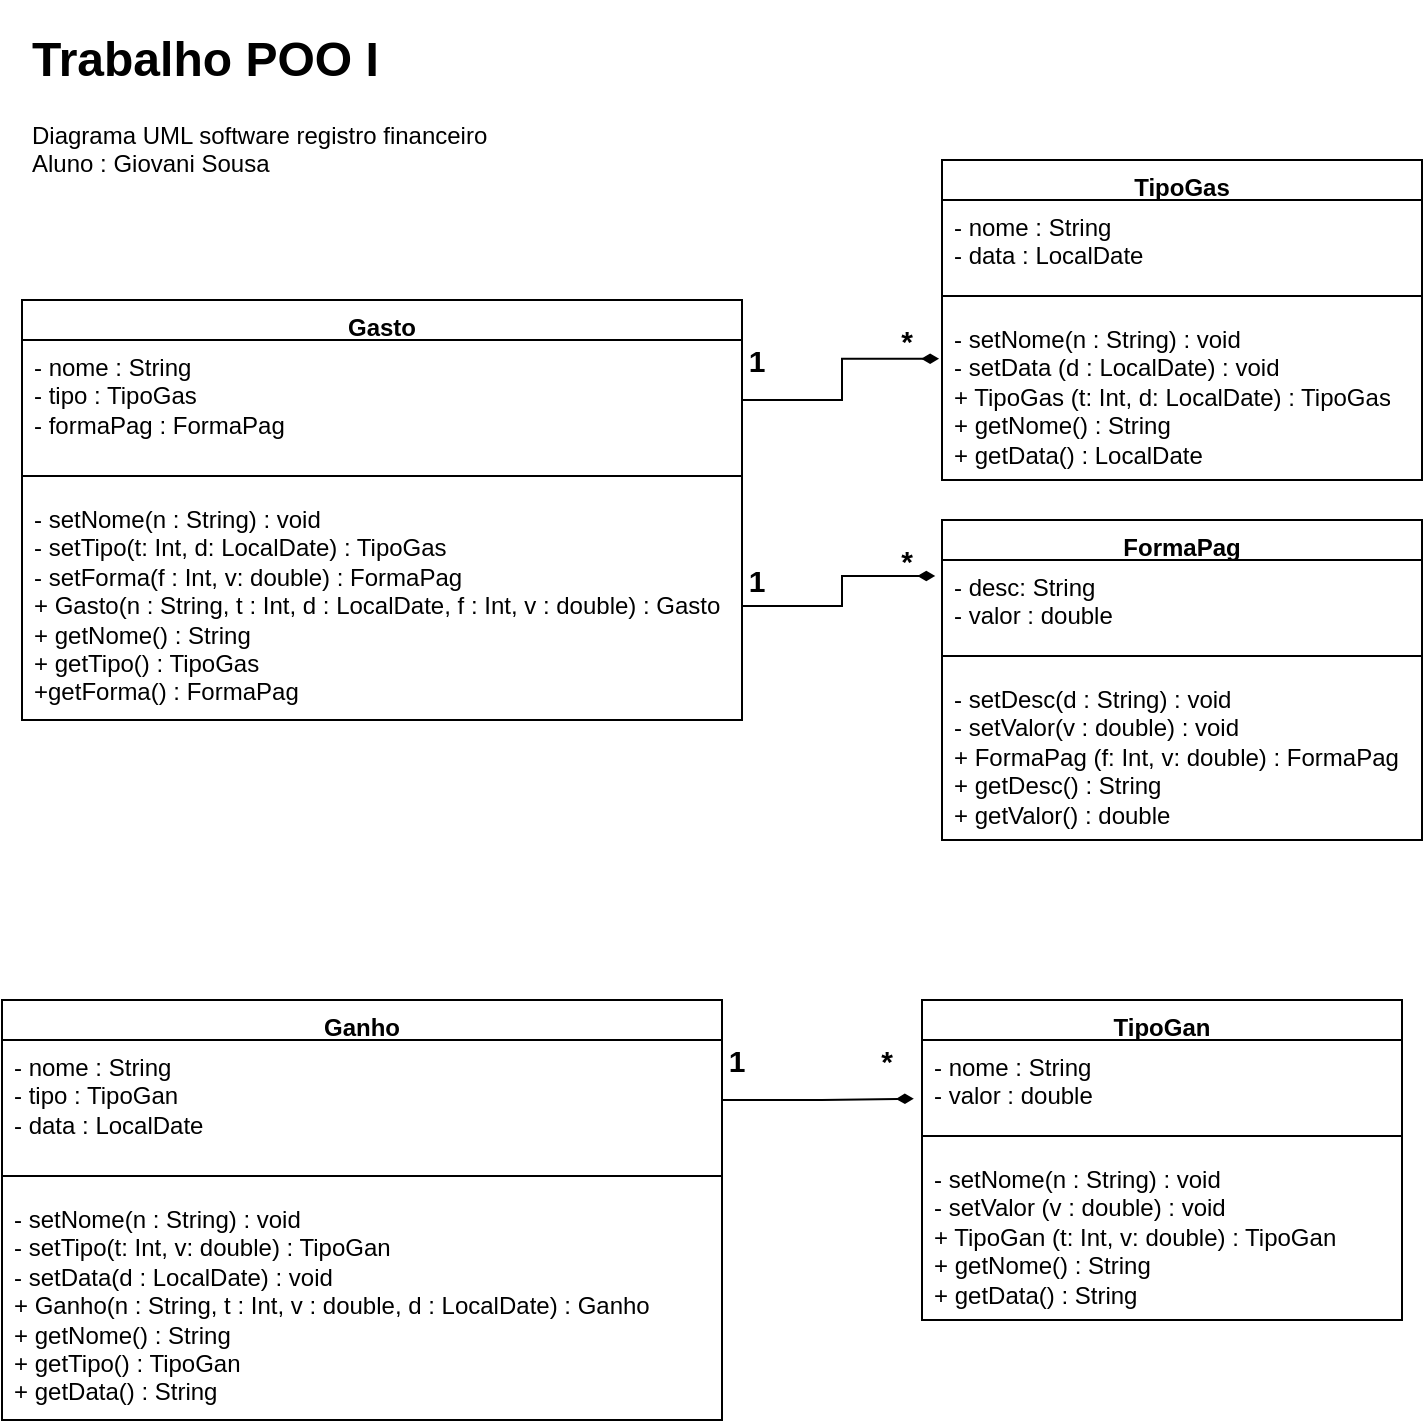 <mxfile version="21.2.3" type="device">
  <diagram name="Page-1" id="c4acf3e9-155e-7222-9cf6-157b1a14988f">
    <mxGraphModel dx="1205" dy="471" grid="1" gridSize="10" guides="1" tooltips="1" connect="1" arrows="1" fold="1" page="1" pageScale="1" pageWidth="850" pageHeight="1100" background="none" math="0" shadow="0">
      <root>
        <mxCell id="0" />
        <mxCell id="1" parent="0" />
        <mxCell id="y79aAtjxTL_BCW33FEww-10" value="Gasto" style="swimlane;fontStyle=1;align=center;verticalAlign=top;childLayout=stackLayout;horizontal=1;startSize=20;horizontalStack=0;resizeParent=1;resizeParentMax=0;resizeLast=0;collapsible=1;marginBottom=0;whiteSpace=wrap;html=1;" parent="1" vertex="1">
          <mxGeometry x="40" y="150" width="360" height="210" as="geometry">
            <mxRectangle x="220" y="130" width="70" height="30" as="alternateBounds" />
          </mxGeometry>
        </mxCell>
        <mxCell id="y79aAtjxTL_BCW33FEww-11" value="- nome : String&lt;br&gt;- tipo : TipoGas&lt;br&gt;- formaPag : FormaPag" style="text;strokeColor=none;fillColor=none;align=left;verticalAlign=top;spacingLeft=4;spacingRight=4;overflow=hidden;rotatable=0;points=[[0,0.5],[1,0.5]];portConstraint=eastwest;whiteSpace=wrap;html=1;" parent="y79aAtjxTL_BCW33FEww-10" vertex="1">
          <mxGeometry y="20" width="360" height="60" as="geometry" />
        </mxCell>
        <mxCell id="y79aAtjxTL_BCW33FEww-12" value="" style="line;strokeWidth=1;fillColor=none;align=left;verticalAlign=middle;spacingTop=-1;spacingLeft=3;spacingRight=3;rotatable=0;labelPosition=right;points=[];portConstraint=eastwest;strokeColor=inherit;" parent="y79aAtjxTL_BCW33FEww-10" vertex="1">
          <mxGeometry y="80" width="360" height="16" as="geometry" />
        </mxCell>
        <mxCell id="y79aAtjxTL_BCW33FEww-13" value="- setNome(n : String) : void&lt;br&gt;- setTipo(t: Int, d: LocalDate) : TipoGas&lt;br&gt;- setForma(f : Int, v: double) : FormaPag&lt;br&gt;+ Gasto(n : String, t : Int, d : LocalDate, f : Int, v : double) : Gasto&lt;br&gt;+ getNome() : String&lt;br&gt;+ getTipo() : TipoGas&lt;br&gt;+getForma() : FormaPag" style="text;strokeColor=none;fillColor=none;align=left;verticalAlign=top;spacingLeft=4;spacingRight=4;overflow=hidden;rotatable=0;points=[[0,0.5],[1,0.5]];portConstraint=eastwest;whiteSpace=wrap;html=1;" parent="y79aAtjxTL_BCW33FEww-10" vertex="1">
          <mxGeometry y="96" width="360" height="114" as="geometry" />
        </mxCell>
        <mxCell id="oUAIKIRUX-CbwLK9Vi71-5" value="TipoGas" style="swimlane;fontStyle=1;align=center;verticalAlign=top;childLayout=stackLayout;horizontal=1;startSize=20;horizontalStack=0;resizeParent=1;resizeParentMax=0;resizeLast=0;collapsible=1;marginBottom=0;whiteSpace=wrap;html=1;" vertex="1" parent="1">
          <mxGeometry x="500" y="80" width="240" height="160" as="geometry">
            <mxRectangle x="220" y="130" width="70" height="30" as="alternateBounds" />
          </mxGeometry>
        </mxCell>
        <mxCell id="oUAIKIRUX-CbwLK9Vi71-6" value="- nome : String&lt;br&gt;- data : LocalDate" style="text;strokeColor=none;fillColor=none;align=left;verticalAlign=top;spacingLeft=4;spacingRight=4;overflow=hidden;rotatable=0;points=[[0,0.5],[1,0.5]];portConstraint=eastwest;whiteSpace=wrap;html=1;" vertex="1" parent="oUAIKIRUX-CbwLK9Vi71-5">
          <mxGeometry y="20" width="240" height="40" as="geometry" />
        </mxCell>
        <mxCell id="oUAIKIRUX-CbwLK9Vi71-7" value="" style="line;strokeWidth=1;fillColor=none;align=left;verticalAlign=middle;spacingTop=-1;spacingLeft=3;spacingRight=3;rotatable=0;labelPosition=right;points=[];portConstraint=eastwest;strokeColor=inherit;" vertex="1" parent="oUAIKIRUX-CbwLK9Vi71-5">
          <mxGeometry y="60" width="240" height="16" as="geometry" />
        </mxCell>
        <mxCell id="oUAIKIRUX-CbwLK9Vi71-8" value="- setNome(n : String) : void&lt;br&gt;- setData (d : LocalDate) : void&lt;br&gt;+ TipoGas (t: Int, d: LocalDate) : TipoGas&lt;br&gt;+ getNome() : String&lt;br&gt;+ getData() : LocalDate" style="text;strokeColor=none;fillColor=none;align=left;verticalAlign=top;spacingLeft=4;spacingRight=4;overflow=hidden;rotatable=0;points=[[0,0.5],[1,0.5]];portConstraint=eastwest;whiteSpace=wrap;html=1;" vertex="1" parent="oUAIKIRUX-CbwLK9Vi71-5">
          <mxGeometry y="76" width="240" height="84" as="geometry" />
        </mxCell>
        <mxCell id="oUAIKIRUX-CbwLK9Vi71-10" value="Ganho" style="swimlane;fontStyle=1;align=center;verticalAlign=top;childLayout=stackLayout;horizontal=1;startSize=20;horizontalStack=0;resizeParent=1;resizeParentMax=0;resizeLast=0;collapsible=1;marginBottom=0;whiteSpace=wrap;html=1;" vertex="1" parent="1">
          <mxGeometry x="30" y="500" width="360" height="210" as="geometry">
            <mxRectangle x="220" y="130" width="70" height="30" as="alternateBounds" />
          </mxGeometry>
        </mxCell>
        <mxCell id="oUAIKIRUX-CbwLK9Vi71-11" value="- nome : String&lt;br&gt;- tipo : TipoGan&lt;br&gt;- data : LocalDate" style="text;strokeColor=none;fillColor=none;align=left;verticalAlign=top;spacingLeft=4;spacingRight=4;overflow=hidden;rotatable=0;points=[[0,0.5],[1,0.5]];portConstraint=eastwest;whiteSpace=wrap;html=1;" vertex="1" parent="oUAIKIRUX-CbwLK9Vi71-10">
          <mxGeometry y="20" width="360" height="60" as="geometry" />
        </mxCell>
        <mxCell id="oUAIKIRUX-CbwLK9Vi71-12" value="" style="line;strokeWidth=1;fillColor=none;align=left;verticalAlign=middle;spacingTop=-1;spacingLeft=3;spacingRight=3;rotatable=0;labelPosition=right;points=[];portConstraint=eastwest;strokeColor=inherit;" vertex="1" parent="oUAIKIRUX-CbwLK9Vi71-10">
          <mxGeometry y="80" width="360" height="16" as="geometry" />
        </mxCell>
        <mxCell id="oUAIKIRUX-CbwLK9Vi71-13" value="- setNome(n : String) : void&lt;br&gt;- setTipo(t: Int, v: double) : TipoGan&lt;br&gt;- setData(d : LocalDate) : void&lt;br&gt;+ Ganho(n : String, t : Int,&amp;nbsp;v : double, d : LocalDate) : Ganho&lt;br&gt;+ getNome() : String&lt;br&gt;+ getTipo() : TipoGan&lt;br&gt;+ getData() : String" style="text;strokeColor=none;fillColor=none;align=left;verticalAlign=top;spacingLeft=4;spacingRight=4;overflow=hidden;rotatable=0;points=[[0,0.5],[1,0.5]];portConstraint=eastwest;whiteSpace=wrap;html=1;" vertex="1" parent="oUAIKIRUX-CbwLK9Vi71-10">
          <mxGeometry y="96" width="360" height="114" as="geometry" />
        </mxCell>
        <mxCell id="oUAIKIRUX-CbwLK9Vi71-16" value="TipoGan" style="swimlane;fontStyle=1;align=center;verticalAlign=top;childLayout=stackLayout;horizontal=1;startSize=20;horizontalStack=0;resizeParent=1;resizeParentMax=0;resizeLast=0;collapsible=1;marginBottom=0;whiteSpace=wrap;html=1;" vertex="1" parent="1">
          <mxGeometry x="490" y="500" width="240" height="160" as="geometry">
            <mxRectangle x="220" y="130" width="70" height="30" as="alternateBounds" />
          </mxGeometry>
        </mxCell>
        <mxCell id="oUAIKIRUX-CbwLK9Vi71-17" value="- nome : String&lt;br&gt;- valor : double" style="text;strokeColor=none;fillColor=none;align=left;verticalAlign=top;spacingLeft=4;spacingRight=4;overflow=hidden;rotatable=0;points=[[0,0.5],[1,0.5]];portConstraint=eastwest;whiteSpace=wrap;html=1;" vertex="1" parent="oUAIKIRUX-CbwLK9Vi71-16">
          <mxGeometry y="20" width="240" height="40" as="geometry" />
        </mxCell>
        <mxCell id="oUAIKIRUX-CbwLK9Vi71-18" value="" style="line;strokeWidth=1;fillColor=none;align=left;verticalAlign=middle;spacingTop=-1;spacingLeft=3;spacingRight=3;rotatable=0;labelPosition=right;points=[];portConstraint=eastwest;strokeColor=inherit;" vertex="1" parent="oUAIKIRUX-CbwLK9Vi71-16">
          <mxGeometry y="60" width="240" height="16" as="geometry" />
        </mxCell>
        <mxCell id="oUAIKIRUX-CbwLK9Vi71-19" value="- setNome(n : String) : void&lt;br&gt;- setValor (v : double) : void&lt;br&gt;+ TipoGan (t: Int, v: double) : TipoGan&lt;br&gt;+ getNome() : String&lt;br&gt;+ getData() : String" style="text;strokeColor=none;fillColor=none;align=left;verticalAlign=top;spacingLeft=4;spacingRight=4;overflow=hidden;rotatable=0;points=[[0,0.5],[1,0.5]];portConstraint=eastwest;whiteSpace=wrap;html=1;" vertex="1" parent="oUAIKIRUX-CbwLK9Vi71-16">
          <mxGeometry y="76" width="240" height="84" as="geometry" />
        </mxCell>
        <mxCell id="oUAIKIRUX-CbwLK9Vi71-34" value="&lt;h1&gt;&lt;span style=&quot;background-color: initial;&quot;&gt;Trabalho POO I&lt;/span&gt;&lt;br&gt;&lt;/h1&gt;&lt;div&gt;&lt;span style=&quot;background-color: initial;&quot;&gt;Diagrama UML software registro financeiro&lt;/span&gt;&lt;/div&gt;&lt;div&gt;&lt;span style=&quot;background-color: initial;&quot;&gt;Aluno : Giovani Sousa&lt;/span&gt;&lt;/div&gt;" style="text;html=1;strokeColor=none;fillColor=none;spacing=5;spacingTop=-20;whiteSpace=wrap;overflow=hidden;rounded=0;" vertex="1" parent="1">
          <mxGeometry x="40" y="10" width="240" height="120" as="geometry" />
        </mxCell>
        <mxCell id="oUAIKIRUX-CbwLK9Vi71-35" value="&lt;font style=&quot;font-size: 15px;&quot;&gt;&lt;b style=&quot;font-size: 15px;&quot;&gt;*&lt;/b&gt;&lt;/font&gt;" style="text;html=1;strokeColor=none;fillColor=none;align=center;verticalAlign=middle;whiteSpace=wrap;rounded=0;strokeWidth=5;fontSize=15;" vertex="1" parent="1">
          <mxGeometry x="465" y="160" width="35" height="20" as="geometry" />
        </mxCell>
        <mxCell id="oUAIKIRUX-CbwLK9Vi71-36" value="&lt;font style=&quot;font-size: 15px;&quot;&gt;&lt;b style=&quot;font-size: 15px;&quot;&gt;1&lt;/b&gt;&lt;/font&gt;" style="text;html=1;strokeColor=none;fillColor=none;align=center;verticalAlign=middle;whiteSpace=wrap;rounded=0;strokeWidth=5;fontSize=15;" vertex="1" parent="1">
          <mxGeometry x="390" y="170" width="35" height="20" as="geometry" />
        </mxCell>
        <mxCell id="oUAIKIRUX-CbwLK9Vi71-38" value="&lt;font style=&quot;font-size: 15px;&quot;&gt;&lt;b style=&quot;font-size: 15px;&quot;&gt;1&lt;/b&gt;&lt;/font&gt;" style="text;html=1;strokeColor=none;fillColor=none;align=center;verticalAlign=middle;whiteSpace=wrap;rounded=0;strokeWidth=5;fontSize=15;" vertex="1" parent="1">
          <mxGeometry x="380" y="520" width="35" height="20" as="geometry" />
        </mxCell>
        <mxCell id="oUAIKIRUX-CbwLK9Vi71-39" value="&lt;font style=&quot;font-size: 15px;&quot;&gt;&lt;b style=&quot;font-size: 15px;&quot;&gt;*&lt;/b&gt;&lt;/font&gt;" style="text;html=1;strokeColor=none;fillColor=none;align=center;verticalAlign=middle;whiteSpace=wrap;rounded=0;strokeWidth=5;fontSize=15;" vertex="1" parent="1">
          <mxGeometry x="455" y="520" width="35" height="20" as="geometry" />
        </mxCell>
        <mxCell id="oUAIKIRUX-CbwLK9Vi71-45" value="FormaPag" style="swimlane;fontStyle=1;align=center;verticalAlign=top;childLayout=stackLayout;horizontal=1;startSize=20;horizontalStack=0;resizeParent=1;resizeParentMax=0;resizeLast=0;collapsible=1;marginBottom=0;whiteSpace=wrap;html=1;" vertex="1" parent="1">
          <mxGeometry x="500" y="260" width="240" height="160" as="geometry">
            <mxRectangle x="220" y="130" width="70" height="30" as="alternateBounds" />
          </mxGeometry>
        </mxCell>
        <mxCell id="oUAIKIRUX-CbwLK9Vi71-46" value="- desc: String&lt;br&gt;- valor : double" style="text;strokeColor=none;fillColor=none;align=left;verticalAlign=top;spacingLeft=4;spacingRight=4;overflow=hidden;rotatable=0;points=[[0,0.5],[1,0.5]];portConstraint=eastwest;whiteSpace=wrap;html=1;" vertex="1" parent="oUAIKIRUX-CbwLK9Vi71-45">
          <mxGeometry y="20" width="240" height="40" as="geometry" />
        </mxCell>
        <mxCell id="oUAIKIRUX-CbwLK9Vi71-47" value="" style="line;strokeWidth=1;fillColor=none;align=left;verticalAlign=middle;spacingTop=-1;spacingLeft=3;spacingRight=3;rotatable=0;labelPosition=right;points=[];portConstraint=eastwest;strokeColor=inherit;" vertex="1" parent="oUAIKIRUX-CbwLK9Vi71-45">
          <mxGeometry y="60" width="240" height="16" as="geometry" />
        </mxCell>
        <mxCell id="oUAIKIRUX-CbwLK9Vi71-48" value="- setDesc(d : String) : void&lt;br&gt;- setValor(v : double) : void&lt;br&gt;+ FormaPag (f: Int, v: double) : FormaPag&lt;br&gt;+ getDesc() : String&lt;br&gt;+ getValor() : double" style="text;strokeColor=none;fillColor=none;align=left;verticalAlign=top;spacingLeft=4;spacingRight=4;overflow=hidden;rotatable=0;points=[[0,0.5],[1,0.5]];portConstraint=eastwest;whiteSpace=wrap;html=1;" vertex="1" parent="oUAIKIRUX-CbwLK9Vi71-45">
          <mxGeometry y="76" width="240" height="84" as="geometry" />
        </mxCell>
        <mxCell id="oUAIKIRUX-CbwLK9Vi71-51" style="edgeStyle=orthogonalEdgeStyle;rounded=0;orthogonalLoop=1;jettySize=auto;html=1;entryX=-0.014;entryY=0.2;entryDx=0;entryDy=0;entryPerimeter=0;endArrow=diamondThin;endFill=1;" edge="1" parent="1" source="y79aAtjxTL_BCW33FEww-13" target="oUAIKIRUX-CbwLK9Vi71-46">
          <mxGeometry relative="1" as="geometry" />
        </mxCell>
        <mxCell id="oUAIKIRUX-CbwLK9Vi71-52" style="edgeStyle=orthogonalEdgeStyle;rounded=0;orthogonalLoop=1;jettySize=auto;html=1;entryX=-0.006;entryY=0.278;entryDx=0;entryDy=0;entryPerimeter=0;endArrow=diamondThin;endFill=1;" edge="1" parent="1" source="y79aAtjxTL_BCW33FEww-11" target="oUAIKIRUX-CbwLK9Vi71-8">
          <mxGeometry relative="1" as="geometry">
            <mxPoint x="495" y="177" as="targetPoint" />
          </mxGeometry>
        </mxCell>
        <mxCell id="oUAIKIRUX-CbwLK9Vi71-53" value="&lt;font style=&quot;font-size: 15px;&quot;&gt;&lt;b style=&quot;font-size: 15px;&quot;&gt;1&lt;/b&gt;&lt;/font&gt;" style="text;html=1;strokeColor=none;fillColor=none;align=center;verticalAlign=middle;whiteSpace=wrap;rounded=0;strokeWidth=5;fontSize=15;" vertex="1" parent="1">
          <mxGeometry x="390" y="280" width="35" height="20" as="geometry" />
        </mxCell>
        <mxCell id="oUAIKIRUX-CbwLK9Vi71-54" value="&lt;font style=&quot;font-size: 15px;&quot;&gt;&lt;b style=&quot;font-size: 15px;&quot;&gt;*&lt;/b&gt;&lt;/font&gt;" style="text;html=1;strokeColor=none;fillColor=none;align=center;verticalAlign=middle;whiteSpace=wrap;rounded=0;strokeWidth=5;fontSize=15;" vertex="1" parent="1">
          <mxGeometry x="465" y="270" width="35" height="20" as="geometry" />
        </mxCell>
        <mxCell id="oUAIKIRUX-CbwLK9Vi71-55" style="edgeStyle=orthogonalEdgeStyle;rounded=0;orthogonalLoop=1;jettySize=auto;html=1;entryX=-0.017;entryY=0.733;entryDx=0;entryDy=0;entryPerimeter=0;endArrow=diamondThin;endFill=1;" edge="1" parent="1" source="oUAIKIRUX-CbwLK9Vi71-11" target="oUAIKIRUX-CbwLK9Vi71-17">
          <mxGeometry relative="1" as="geometry" />
        </mxCell>
      </root>
    </mxGraphModel>
  </diagram>
</mxfile>
